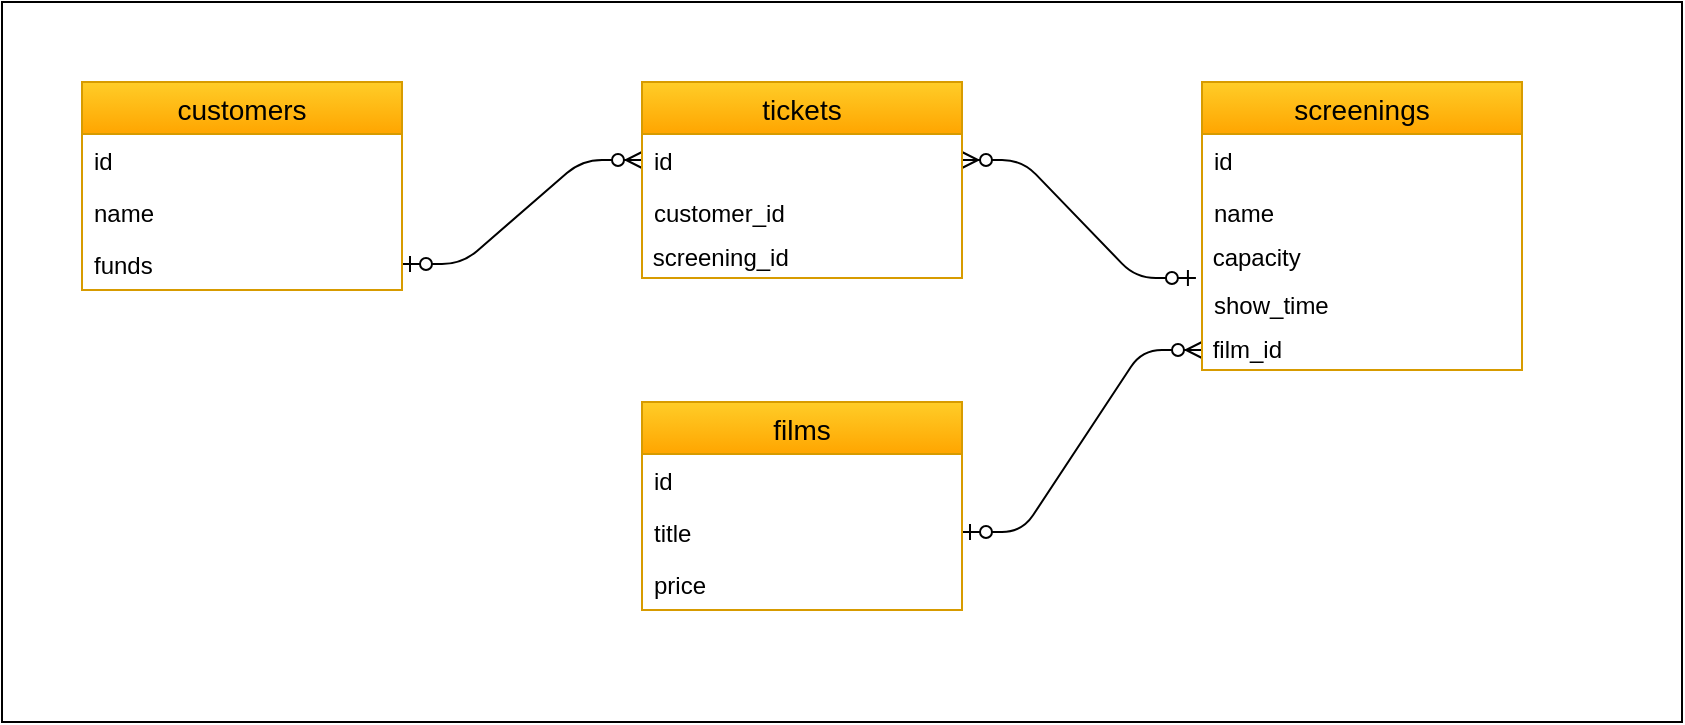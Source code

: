 <mxfile version="13.1.9" type="device"><diagram id="C5RBs43oDa-KdzZeNtuy" name="Page-1"><mxGraphModel dx="1426" dy="713" grid="1" gridSize="10" guides="1" tooltips="1" connect="1" arrows="1" fold="1" page="1" pageScale="1" pageWidth="827" pageHeight="1169" math="0" shadow="0"><root><mxCell id="WIyWlLk6GJQsqaUBKTNV-0"/><mxCell id="WIyWlLk6GJQsqaUBKTNV-1" parent="WIyWlLk6GJQsqaUBKTNV-0"/><mxCell id="sp8K7GI0vSeNJ2UxvxOi-38" value="" style="rounded=0;whiteSpace=wrap;html=1;align=center;" vertex="1" parent="WIyWlLk6GJQsqaUBKTNV-1"><mxGeometry width="840" height="360" as="geometry"/></mxCell><mxCell id="sp8K7GI0vSeNJ2UxvxOi-31" value="" style="edgeStyle=entityRelationEdgeStyle;fontSize=12;html=1;endArrow=ERzeroToMany;startArrow=ERzeroToOne;entryX=0;entryY=0.5;entryDx=0;entryDy=0;exitX=1;exitY=0.5;exitDx=0;exitDy=0;" edge="1" parent="WIyWlLk6GJQsqaUBKTNV-1" source="sp8K7GI0vSeNJ2UxvxOi-16" target="sp8K7GI0vSeNJ2UxvxOi-22"><mxGeometry width="100" height="100" relative="1" as="geometry"><mxPoint x="190" y="130" as="sourcePoint"/><mxPoint x="320" y="80" as="targetPoint"/></mxGeometry></mxCell><mxCell id="sp8K7GI0vSeNJ2UxvxOi-35" value="" style="edgeStyle=entityRelationEdgeStyle;fontSize=12;html=1;endArrow=ERzeroToOne;startArrow=ERzeroToMany;endFill=1;startFill=1;entryX=-0.019;entryY=1;entryDx=0;entryDy=0;exitX=1;exitY=0.5;exitDx=0;exitDy=0;entryPerimeter=0;" edge="1" parent="WIyWlLk6GJQsqaUBKTNV-1" source="sp8K7GI0vSeNJ2UxvxOi-22" target="sp8K7GI0vSeNJ2UxvxOi-6"><mxGeometry width="100" height="100" relative="1" as="geometry"><mxPoint x="110" y="260" as="sourcePoint"/><mxPoint x="240" y="390" as="targetPoint"/></mxGeometry></mxCell><mxCell id="sp8K7GI0vSeNJ2UxvxOi-36" value="" style="edgeStyle=entityRelationEdgeStyle;fontSize=12;html=1;endArrow=ERzeroToMany;startArrow=ERzeroToOne;exitX=1;exitY=0.5;exitDx=0;exitDy=0;" edge="1" parent="WIyWlLk6GJQsqaUBKTNV-1" source="sp8K7GI0vSeNJ2UxvxOi-19" target="sp8K7GI0vSeNJ2UxvxOi-7"><mxGeometry width="100" height="100" relative="1" as="geometry"><mxPoint x="360" y="410" as="sourcePoint"/><mxPoint x="460" y="310" as="targetPoint"/></mxGeometry></mxCell><mxCell id="sp8K7GI0vSeNJ2UxvxOi-25" value="screenings" style="swimlane;fontStyle=0;childLayout=stackLayout;horizontal=1;startSize=26;horizontalStack=0;resizeParent=1;resizeParentMax=0;resizeLast=0;collapsible=1;marginBottom=0;align=center;fontSize=14;fillColor=#ffcd28;strokeColor=#d79b00;gradientColor=#ffa500;" vertex="1" parent="WIyWlLk6GJQsqaUBKTNV-1"><mxGeometry x="600" y="40" width="160" height="144" as="geometry"/></mxCell><mxCell id="sp8K7GI0vSeNJ2UxvxOi-26" value="id" style="text;strokeColor=none;fillColor=none;spacingLeft=4;spacingRight=4;overflow=hidden;rotatable=0;points=[[0,0.5],[1,0.5]];portConstraint=eastwest;fontSize=12;" vertex="1" parent="sp8K7GI0vSeNJ2UxvxOi-25"><mxGeometry y="26" width="160" height="26" as="geometry"/></mxCell><mxCell id="sp8K7GI0vSeNJ2UxvxOi-27" value="name" style="text;strokeColor=none;fillColor=none;spacingLeft=4;spacingRight=4;overflow=hidden;rotatable=0;points=[[0,0.5],[1,0.5]];portConstraint=eastwest;fontSize=12;" vertex="1" parent="sp8K7GI0vSeNJ2UxvxOi-25"><mxGeometry y="52" width="160" height="26" as="geometry"/></mxCell><mxCell id="sp8K7GI0vSeNJ2UxvxOi-6" value="&amp;nbsp;capacity" style="text;html=1;align=left;verticalAlign=middle;resizable=0;points=[];autosize=1;" vertex="1" parent="sp8K7GI0vSeNJ2UxvxOi-25"><mxGeometry y="78" width="160" height="20" as="geometry"/></mxCell><mxCell id="sp8K7GI0vSeNJ2UxvxOi-28" value="show_time&#10;" style="text;strokeColor=none;fillColor=none;spacingLeft=4;spacingRight=4;overflow=hidden;rotatable=0;points=[[0,0.5],[1,0.5]];portConstraint=eastwest;fontSize=12;" vertex="1" parent="sp8K7GI0vSeNJ2UxvxOi-25"><mxGeometry y="98" width="160" height="26" as="geometry"/></mxCell><mxCell id="sp8K7GI0vSeNJ2UxvxOi-7" value="&amp;nbsp;film_id" style="text;html=1;align=left;verticalAlign=middle;resizable=0;points=[];autosize=1;" vertex="1" parent="sp8K7GI0vSeNJ2UxvxOi-25"><mxGeometry y="124" width="160" height="20" as="geometry"/></mxCell><mxCell id="sp8K7GI0vSeNJ2UxvxOi-21" value="tickets" style="swimlane;fontStyle=0;childLayout=stackLayout;horizontal=1;startSize=26;horizontalStack=0;resizeParent=1;resizeParentMax=0;resizeLast=0;collapsible=1;marginBottom=0;align=center;fontSize=14;gradientColor=#ffa500;fillColor=#ffcd28;strokeColor=#d79b00;" vertex="1" parent="WIyWlLk6GJQsqaUBKTNV-1"><mxGeometry x="320" y="40" width="160" height="98" as="geometry"/></mxCell><mxCell id="sp8K7GI0vSeNJ2UxvxOi-22" value="id" style="text;strokeColor=none;fillColor=none;spacingLeft=4;spacingRight=4;overflow=hidden;rotatable=0;points=[[0,0.5],[1,0.5]];portConstraint=eastwest;fontSize=12;" vertex="1" parent="sp8K7GI0vSeNJ2UxvxOi-21"><mxGeometry y="26" width="160" height="26" as="geometry"/></mxCell><mxCell id="zkfFHV4jXpPFQw0GAbJ--8" value="customer_id" style="text;align=left;verticalAlign=top;spacingLeft=4;spacingRight=4;overflow=hidden;rotatable=0;points=[[0,0.5],[1,0.5]];portConstraint=eastwest;rounded=0;shadow=0;html=0;" parent="sp8K7GI0vSeNJ2UxvxOi-21" vertex="1"><mxGeometry y="52" width="160" height="26" as="geometry"/></mxCell><mxCell id="sp8K7GI0vSeNJ2UxvxOi-29" value="&amp;nbsp;screening_id" style="text;html=1;align=left;verticalAlign=middle;resizable=0;points=[];autosize=1;" vertex="1" parent="sp8K7GI0vSeNJ2UxvxOi-21"><mxGeometry y="78" width="160" height="20" as="geometry"/></mxCell><mxCell id="sp8K7GI0vSeNJ2UxvxOi-13" value="customers" style="swimlane;fontStyle=0;childLayout=stackLayout;horizontal=1;startSize=26;horizontalStack=0;resizeParent=1;resizeParentMax=0;resizeLast=0;collapsible=1;marginBottom=0;align=center;fontSize=14;gradientColor=#ffa500;fillColor=#ffcd28;strokeColor=#d79b00;" vertex="1" parent="WIyWlLk6GJQsqaUBKTNV-1"><mxGeometry x="40" y="40" width="160" height="104" as="geometry"/></mxCell><mxCell id="sp8K7GI0vSeNJ2UxvxOi-14" value="id" style="text;strokeColor=none;fillColor=none;spacingLeft=4;spacingRight=4;overflow=hidden;rotatable=0;points=[[0,0.5],[1,0.5]];portConstraint=eastwest;fontSize=12;" vertex="1" parent="sp8K7GI0vSeNJ2UxvxOi-13"><mxGeometry y="26" width="160" height="26" as="geometry"/></mxCell><mxCell id="sp8K7GI0vSeNJ2UxvxOi-15" value="name" style="text;strokeColor=none;fillColor=none;spacingLeft=4;spacingRight=4;overflow=hidden;rotatable=0;points=[[0,0.5],[1,0.5]];portConstraint=eastwest;fontSize=12;" vertex="1" parent="sp8K7GI0vSeNJ2UxvxOi-13"><mxGeometry y="52" width="160" height="26" as="geometry"/></mxCell><mxCell id="sp8K7GI0vSeNJ2UxvxOi-16" value="funds" style="text;strokeColor=none;fillColor=none;spacingLeft=4;spacingRight=4;overflow=hidden;rotatable=0;points=[[0,0.5],[1,0.5]];portConstraint=eastwest;fontSize=12;" vertex="1" parent="sp8K7GI0vSeNJ2UxvxOi-13"><mxGeometry y="78" width="160" height="26" as="geometry"/></mxCell><mxCell id="sp8K7GI0vSeNJ2UxvxOi-17" value="films" style="swimlane;fontStyle=0;childLayout=stackLayout;horizontal=1;startSize=26;horizontalStack=0;resizeParent=1;resizeParentMax=0;resizeLast=0;collapsible=1;marginBottom=0;align=center;fontSize=14;gradientColor=#ffa500;fillColor=#ffcd28;strokeColor=#d79b00;" vertex="1" parent="WIyWlLk6GJQsqaUBKTNV-1"><mxGeometry x="320" y="200" width="160" height="104" as="geometry"/></mxCell><mxCell id="sp8K7GI0vSeNJ2UxvxOi-18" value="id" style="text;strokeColor=none;fillColor=none;spacingLeft=4;spacingRight=4;overflow=hidden;rotatable=0;points=[[0,0.5],[1,0.5]];portConstraint=eastwest;fontSize=12;" vertex="1" parent="sp8K7GI0vSeNJ2UxvxOi-17"><mxGeometry y="26" width="160" height="26" as="geometry"/></mxCell><mxCell id="sp8K7GI0vSeNJ2UxvxOi-19" value="title" style="text;strokeColor=none;fillColor=none;spacingLeft=4;spacingRight=4;overflow=hidden;rotatable=0;points=[[0,0.5],[1,0.5]];portConstraint=eastwest;fontSize=12;" vertex="1" parent="sp8K7GI0vSeNJ2UxvxOi-17"><mxGeometry y="52" width="160" height="26" as="geometry"/></mxCell><mxCell id="sp8K7GI0vSeNJ2UxvxOi-20" value="price" style="text;strokeColor=none;fillColor=none;spacingLeft=4;spacingRight=4;overflow=hidden;rotatable=0;points=[[0,0.5],[1,0.5]];portConstraint=eastwest;fontSize=12;" vertex="1" parent="sp8K7GI0vSeNJ2UxvxOi-17"><mxGeometry y="78" width="160" height="26" as="geometry"/></mxCell></root></mxGraphModel></diagram></mxfile>